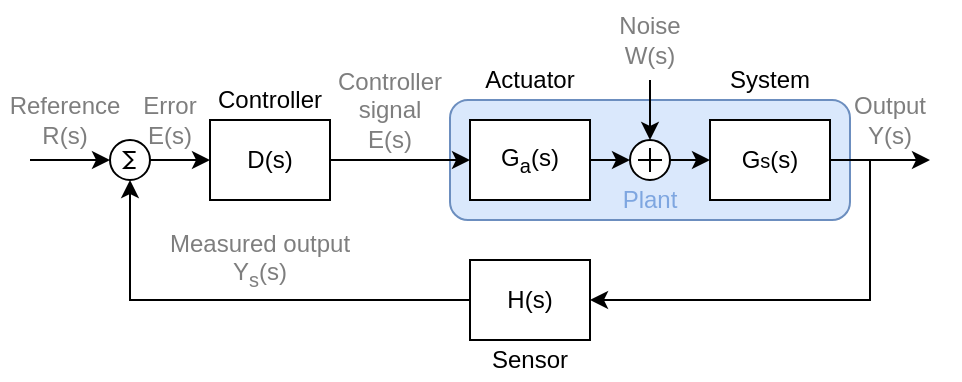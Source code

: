 <mxfile version="15.2.7" type="device" pages="6"><diagram id="1KG_GNAQd4s4tkaqpE42" name="Page-1"><mxGraphModel dx="525" dy="476" grid="1" gridSize="10" guides="1" tooltips="1" connect="1" arrows="1" fold="1" page="1" pageScale="1" pageWidth="827" pageHeight="1169" math="0" shadow="0"><root><mxCell id="0"/><mxCell id="1" parent="0"/><mxCell id="gCZnSQf8yCTXAvC9kmma-1" value="" style="rounded=0;whiteSpace=wrap;html=1;verticalAlign=middle;fillColor=#FFFFFF;strokeColor=none;opacity=30;" parent="1" vertex="1"><mxGeometry y="20" width="480" height="190" as="geometry"/></mxCell><mxCell id="gCZnSQf8yCTXAvC9kmma-24" value="" style="rounded=1;whiteSpace=wrap;html=1;fillColor=#dae8fc;strokeColor=#6c8ebf;" parent="1" vertex="1"><mxGeometry x="225" y="70" width="200" height="60" as="geometry"/></mxCell><mxCell id="gCZnSQf8yCTXAvC9kmma-2" value="D(s)" style="rounded=0;whiteSpace=wrap;html=1;" parent="1" vertex="1"><mxGeometry x="105" y="80" width="60" height="40" as="geometry"/></mxCell><mxCell id="gCZnSQf8yCTXAvC9kmma-7" style="edgeStyle=orthogonalEdgeStyle;rounded=0;orthogonalLoop=1;jettySize=auto;html=1;exitX=1;exitY=0.5;exitDx=0;exitDy=0;entryX=0;entryY=0.5;entryDx=0;entryDy=0;entryPerimeter=0;" parent="1" source="gCZnSQf8yCTXAvC9kmma-3" target="gCZnSQf8yCTXAvC9kmma-6" edge="1"><mxGeometry relative="1" as="geometry"/></mxCell><mxCell id="gCZnSQf8yCTXAvC9kmma-15" style="edgeStyle=orthogonalEdgeStyle;rounded=0;orthogonalLoop=1;jettySize=auto;html=1;exitX=0;exitY=0.5;exitDx=0;exitDy=0;entryX=1;entryY=0.5;entryDx=0;entryDy=0;startArrow=classic;startFill=1;endArrow=none;endFill=0;" parent="1" source="gCZnSQf8yCTXAvC9kmma-3" target="gCZnSQf8yCTXAvC9kmma-2" edge="1"><mxGeometry relative="1" as="geometry"/></mxCell><mxCell id="gCZnSQf8yCTXAvC9kmma-3" value="G&lt;sub&gt;a&lt;/sub&gt;(s)" style="rounded=0;whiteSpace=wrap;html=1;" parent="1" vertex="1"><mxGeometry x="235" y="80" width="60" height="40" as="geometry"/></mxCell><mxCell id="gCZnSQf8yCTXAvC9kmma-9" style="edgeStyle=orthogonalEdgeStyle;rounded=0;orthogonalLoop=1;jettySize=auto;html=1;exitX=1;exitY=0.5;exitDx=0;exitDy=0;entryX=1;entryY=0.5;entryDx=0;entryDy=0;" parent="1" source="gCZnSQf8yCTXAvC9kmma-4" target="gCZnSQf8yCTXAvC9kmma-5" edge="1"><mxGeometry relative="1" as="geometry"/></mxCell><mxCell id="gCZnSQf8yCTXAvC9kmma-10" style="edgeStyle=orthogonalEdgeStyle;rounded=0;orthogonalLoop=1;jettySize=auto;html=1;exitX=1;exitY=0.5;exitDx=0;exitDy=0;" parent="1" source="gCZnSQf8yCTXAvC9kmma-4" edge="1"><mxGeometry relative="1" as="geometry"><mxPoint x="465" y="100" as="targetPoint"/></mxGeometry></mxCell><mxCell id="gCZnSQf8yCTXAvC9kmma-4" value="G&lt;span style=&quot;font-size: 10px&quot;&gt;s&lt;/span&gt;(s)" style="rounded=0;whiteSpace=wrap;html=1;" parent="1" vertex="1"><mxGeometry x="355" y="80" width="60" height="40" as="geometry"/></mxCell><mxCell id="gCZnSQf8yCTXAvC9kmma-11" style="edgeStyle=orthogonalEdgeStyle;rounded=0;orthogonalLoop=1;jettySize=auto;html=1;exitX=0;exitY=0.5;exitDx=0;exitDy=0;entryX=0.5;entryY=1;entryDx=0;entryDy=0;entryPerimeter=0;" parent="1" source="gCZnSQf8yCTXAvC9kmma-5" target="gCZnSQf8yCTXAvC9kmma-12" edge="1"><mxGeometry relative="1" as="geometry"><mxPoint x="55.0" y="120" as="targetPoint"/></mxGeometry></mxCell><mxCell id="gCZnSQf8yCTXAvC9kmma-5" value="H(s)" style="rounded=0;whiteSpace=wrap;html=1;" parent="1" vertex="1"><mxGeometry x="235" y="150" width="60" height="40" as="geometry"/></mxCell><mxCell id="gCZnSQf8yCTXAvC9kmma-8" style="edgeStyle=orthogonalEdgeStyle;rounded=0;orthogonalLoop=1;jettySize=auto;html=1;exitX=1;exitY=0.5;exitDx=0;exitDy=0;exitPerimeter=0;entryX=0;entryY=0.5;entryDx=0;entryDy=0;" parent="1" source="gCZnSQf8yCTXAvC9kmma-6" target="gCZnSQf8yCTXAvC9kmma-4" edge="1"><mxGeometry relative="1" as="geometry"/></mxCell><mxCell id="gCZnSQf8yCTXAvC9kmma-25" style="edgeStyle=orthogonalEdgeStyle;rounded=0;orthogonalLoop=1;jettySize=auto;html=1;exitX=0.5;exitY=0;exitDx=0;exitDy=0;exitPerimeter=0;startArrow=classic;startFill=1;endArrow=none;endFill=0;" parent="1" source="gCZnSQf8yCTXAvC9kmma-6" edge="1"><mxGeometry relative="1" as="geometry"><mxPoint x="325" y="60" as="targetPoint"/></mxGeometry></mxCell><mxCell id="gCZnSQf8yCTXAvC9kmma-6" value="" style="verticalLabelPosition=bottom;shadow=0;dashed=0;align=center;html=1;verticalAlign=top;shape=mxgraph.electrical.abstract.summation_point;" parent="1" vertex="1"><mxGeometry x="315" y="90" width="20" height="20" as="geometry"/></mxCell><mxCell id="gCZnSQf8yCTXAvC9kmma-13" style="edgeStyle=orthogonalEdgeStyle;rounded=0;orthogonalLoop=1;jettySize=auto;html=1;exitX=1;exitY=0.5;exitDx=0;exitDy=0;exitPerimeter=0;entryX=0;entryY=0.5;entryDx=0;entryDy=0;" parent="1" source="gCZnSQf8yCTXAvC9kmma-12" target="gCZnSQf8yCTXAvC9kmma-2" edge="1"><mxGeometry relative="1" as="geometry"/></mxCell><mxCell id="gCZnSQf8yCTXAvC9kmma-14" style="edgeStyle=orthogonalEdgeStyle;rounded=0;orthogonalLoop=1;jettySize=auto;html=1;exitX=0;exitY=0.5;exitDx=0;exitDy=0;exitPerimeter=0;endArrow=none;endFill=0;startArrow=classic;startFill=1;" parent="1" source="gCZnSQf8yCTXAvC9kmma-12" edge="1"><mxGeometry relative="1" as="geometry"><mxPoint x="15" y="100" as="targetPoint"/></mxGeometry></mxCell><mxCell id="gCZnSQf8yCTXAvC9kmma-12" value="" style="verticalLabelPosition=bottom;shadow=0;dashed=0;align=center;html=1;verticalAlign=top;shape=mxgraph.electrical.abstract.sum;" parent="1" vertex="1"><mxGeometry x="55" y="90" width="20" height="20" as="geometry"/></mxCell><mxCell id="gCZnSQf8yCTXAvC9kmma-16" value="Reference&lt;br&gt;R(s)" style="text;html=1;strokeColor=none;fillColor=none;align=center;verticalAlign=middle;whiteSpace=wrap;rounded=0;textOpacity=50;" parent="1" vertex="1"><mxGeometry x="5" y="70" width="55" height="20" as="geometry"/></mxCell><mxCell id="gCZnSQf8yCTXAvC9kmma-17" value="Error&lt;br&gt;E(s)" style="text;html=1;strokeColor=none;fillColor=none;align=center;verticalAlign=middle;whiteSpace=wrap;rounded=0;textOpacity=50;" parent="1" vertex="1"><mxGeometry x="65" y="70" width="40" height="20" as="geometry"/></mxCell><mxCell id="gCZnSQf8yCTXAvC9kmma-19" value="Noise&lt;br&gt;W(s)" style="text;html=1;strokeColor=none;fillColor=none;align=center;verticalAlign=middle;whiteSpace=wrap;rounded=0;textOpacity=50;" parent="1" vertex="1"><mxGeometry x="305" y="30" width="40" height="20" as="geometry"/></mxCell><mxCell id="gCZnSQf8yCTXAvC9kmma-20" value="Output&lt;br&gt;Y(s)" style="text;html=1;strokeColor=none;fillColor=none;align=center;verticalAlign=middle;whiteSpace=wrap;rounded=0;textOpacity=50;" parent="1" vertex="1"><mxGeometry x="425" y="70" width="40" height="20" as="geometry"/></mxCell><mxCell id="gCZnSQf8yCTXAvC9kmma-21" value="Measured output&lt;br&gt;Y&lt;sub&gt;s&lt;/sub&gt;(s)" style="text;html=1;strokeColor=none;fillColor=none;align=center;verticalAlign=middle;whiteSpace=wrap;rounded=0;textOpacity=50;" parent="1" vertex="1"><mxGeometry x="65" y="130" width="130" height="40" as="geometry"/></mxCell><mxCell id="gCZnSQf8yCTXAvC9kmma-23" value="Controller&lt;br&gt;signal&lt;br&gt;E(s)" style="text;html=1;strokeColor=none;fillColor=none;align=center;verticalAlign=middle;whiteSpace=wrap;rounded=0;textOpacity=50;" parent="1" vertex="1"><mxGeometry x="165" y="60" width="60" height="30" as="geometry"/></mxCell><mxCell id="gCZnSQf8yCTXAvC9kmma-26" value="Plant" style="text;html=1;strokeColor=none;fillColor=none;align=center;verticalAlign=middle;whiteSpace=wrap;rounded=0;fontColor=#7EA6E0;" parent="1" vertex="1"><mxGeometry x="305" y="110" width="40" height="20" as="geometry"/></mxCell><mxCell id="7XWuAXeHN7orZPNyZ8ii-1" value="Controller" style="text;html=1;strokeColor=none;fillColor=none;align=center;verticalAlign=middle;whiteSpace=wrap;rounded=0;fontColor=#000000;" vertex="1" parent="1"><mxGeometry x="110" y="60" width="50" height="20" as="geometry"/></mxCell><mxCell id="7XWuAXeHN7orZPNyZ8ii-2" value="Sensor" style="text;html=1;strokeColor=none;fillColor=none;align=center;verticalAlign=middle;whiteSpace=wrap;rounded=0;fontColor=#000000;" vertex="1" parent="1"><mxGeometry x="240" y="190" width="50" height="20" as="geometry"/></mxCell><mxCell id="7XWuAXeHN7orZPNyZ8ii-3" value="Actuator" style="text;html=1;strokeColor=none;fillColor=none;align=center;verticalAlign=middle;whiteSpace=wrap;rounded=0;fontColor=#000000;" vertex="1" parent="1"><mxGeometry x="240" y="50" width="50" height="20" as="geometry"/></mxCell><mxCell id="7XWuAXeHN7orZPNyZ8ii-4" value="System" style="text;html=1;strokeColor=none;fillColor=none;align=center;verticalAlign=middle;whiteSpace=wrap;rounded=0;fontColor=#000000;" vertex="1" parent="1"><mxGeometry x="360" y="50" width="50" height="20" as="geometry"/></mxCell></root></mxGraphModel></diagram><diagram id="WADORNtinAyhW5_cYykm" name="Page-2"><mxGraphModel dx="825" dy="468" grid="1" gridSize="10" guides="1" tooltips="1" connect="1" arrows="1" fold="1" page="1" pageScale="1" pageWidth="827" pageHeight="1169" math="0" shadow="0"><root><mxCell id="mNZwlTK2y0OrR8-Z0NQJ-0"/><mxCell id="mNZwlTK2y0OrR8-Z0NQJ-1" parent="mNZwlTK2y0OrR8-Z0NQJ-0"/><mxCell id="mNZwlTK2y0OrR8-Z0NQJ-2" value="" style="rounded=0;whiteSpace=wrap;html=1;verticalAlign=middle;fillColor=#FFFFFF;strokeColor=none;opacity=30;" vertex="1" parent="mNZwlTK2y0OrR8-Z0NQJ-1"><mxGeometry width="480" height="130" as="geometry"/></mxCell><mxCell id="qMVckKiJPk9N6Clh7CWI-9" style="edgeStyle=orthogonalEdgeStyle;rounded=0;orthogonalLoop=1;jettySize=auto;html=1;exitX=1;exitY=0.5;exitDx=0;exitDy=0;exitPerimeter=0;entryX=0;entryY=0.5;entryDx=0;entryDy=0;fontColor=#000000;" edge="1" parent="mNZwlTK2y0OrR8-Z0NQJ-1" source="qMVckKiJPk9N6Clh7CWI-0" target="qMVckKiJPk9N6Clh7CWI-3"><mxGeometry relative="1" as="geometry"/></mxCell><mxCell id="qMVckKiJPk9N6Clh7CWI-0" value="" style="verticalLabelPosition=bottom;shadow=0;dashed=0;align=center;html=1;verticalAlign=top;shape=mxgraph.electrical.abstract.summation_point;" vertex="1" parent="mNZwlTK2y0OrR8-Z0NQJ-1"><mxGeometry x="120" y="50" width="20" height="20" as="geometry"/></mxCell><mxCell id="qMVckKiJPk9N6Clh7CWI-2" style="edgeStyle=orthogonalEdgeStyle;rounded=0;orthogonalLoop=1;jettySize=auto;html=1;exitX=1;exitY=0.5;exitDx=0;exitDy=0;exitPerimeter=0;entryX=0;entryY=0.5;entryDx=0;entryDy=0;entryPerimeter=0;fontColor=#000000;" edge="1" parent="mNZwlTK2y0OrR8-Z0NQJ-1" source="qMVckKiJPk9N6Clh7CWI-1" target="qMVckKiJPk9N6Clh7CWI-0"><mxGeometry relative="1" as="geometry"/></mxCell><mxCell id="qMVckKiJPk9N6Clh7CWI-12" style="edgeStyle=orthogonalEdgeStyle;rounded=0;orthogonalLoop=1;jettySize=auto;html=1;exitX=0;exitY=0.5;exitDx=0;exitDy=0;exitPerimeter=0;fontColor=#000000;endArrow=none;endFill=0;startArrow=classic;startFill=1;" edge="1" parent="mNZwlTK2y0OrR8-Z0NQJ-1" source="qMVckKiJPk9N6Clh7CWI-1"><mxGeometry relative="1" as="geometry"><mxPoint x="50" y="60" as="targetPoint"/><Array as="points"><mxPoint x="60" y="60"/><mxPoint x="60" y="60"/></Array></mxGeometry></mxCell><mxCell id="qMVckKiJPk9N6Clh7CWI-1" value="" style="verticalLabelPosition=bottom;shadow=0;dashed=0;align=center;html=1;verticalAlign=top;shape=mxgraph.electrical.abstract.sum;fontColor=#000000;" vertex="1" parent="mNZwlTK2y0OrR8-Z0NQJ-1"><mxGeometry x="80" y="50" width="20" height="20" as="geometry"/></mxCell><mxCell id="qMVckKiJPk9N6Clh7CWI-8" style="edgeStyle=orthogonalEdgeStyle;rounded=0;orthogonalLoop=1;jettySize=auto;html=1;exitX=1;exitY=0.5;exitDx=0;exitDy=0;entryX=0;entryY=0.5;entryDx=0;entryDy=0;entryPerimeter=0;fontColor=#000000;" edge="1" parent="mNZwlTK2y0OrR8-Z0NQJ-1" source="qMVckKiJPk9N6Clh7CWI-3" target="qMVckKiJPk9N6Clh7CWI-4"><mxGeometry relative="1" as="geometry"/></mxCell><mxCell id="qMVckKiJPk9N6Clh7CWI-3" value="G&lt;sub&gt;1&lt;/sub&gt;" style="rounded=0;whiteSpace=wrap;html=1;fontColor=#000000;" vertex="1" parent="mNZwlTK2y0OrR8-Z0NQJ-1"><mxGeometry x="160" y="50" width="30" height="20" as="geometry"/></mxCell><mxCell id="qMVckKiJPk9N6Clh7CWI-7" style="edgeStyle=orthogonalEdgeStyle;rounded=0;orthogonalLoop=1;jettySize=auto;html=1;exitX=1;exitY=0.5;exitDx=0;exitDy=0;exitPerimeter=0;entryX=0;entryY=0.5;entryDx=0;entryDy=0;fontColor=#000000;" edge="1" parent="mNZwlTK2y0OrR8-Z0NQJ-1" source="qMVckKiJPk9N6Clh7CWI-4" target="qMVckKiJPk9N6Clh7CWI-5"><mxGeometry relative="1" as="geometry"/></mxCell><mxCell id="qMVckKiJPk9N6Clh7CWI-4" value="" style="verticalLabelPosition=bottom;shadow=0;dashed=0;align=center;html=1;verticalAlign=top;shape=mxgraph.electrical.abstract.sum;fontColor=#000000;" vertex="1" parent="mNZwlTK2y0OrR8-Z0NQJ-1"><mxGeometry x="220" y="50" width="20" height="20" as="geometry"/></mxCell><mxCell id="qMVckKiJPk9N6Clh7CWI-10" style="edgeStyle=orthogonalEdgeStyle;rounded=0;orthogonalLoop=1;jettySize=auto;html=1;exitX=1;exitY=0.5;exitDx=0;exitDy=0;entryX=0;entryY=0.5;entryDx=0;entryDy=0;fontColor=#000000;" edge="1" parent="mNZwlTK2y0OrR8-Z0NQJ-1" source="qMVckKiJPk9N6Clh7CWI-5" target="qMVckKiJPk9N6Clh7CWI-6"><mxGeometry relative="1" as="geometry"/></mxCell><mxCell id="qMVckKiJPk9N6Clh7CWI-17" style="edgeStyle=orthogonalEdgeStyle;rounded=0;orthogonalLoop=1;jettySize=auto;html=1;exitX=1;exitY=0.5;exitDx=0;exitDy=0;entryX=1;entryY=0.5;entryDx=0;entryDy=0;fontColor=#000000;startArrow=none;startFill=0;endArrow=classic;endFill=1;" edge="1" parent="mNZwlTK2y0OrR8-Z0NQJ-1" source="qMVckKiJPk9N6Clh7CWI-5" target="qMVckKiJPk9N6Clh7CWI-13"><mxGeometry relative="1" as="geometry"/></mxCell><mxCell id="qMVckKiJPk9N6Clh7CWI-5" value="G&lt;sub&gt;2&lt;/sub&gt;" style="rounded=0;whiteSpace=wrap;html=1;fontColor=#000000;" vertex="1" parent="mNZwlTK2y0OrR8-Z0NQJ-1"><mxGeometry x="265" y="50" width="30" height="20" as="geometry"/></mxCell><mxCell id="qMVckKiJPk9N6Clh7CWI-11" style="edgeStyle=orthogonalEdgeStyle;rounded=0;orthogonalLoop=1;jettySize=auto;html=1;exitX=1;exitY=0.5;exitDx=0;exitDy=0;fontColor=#000000;" edge="1" parent="mNZwlTK2y0OrR8-Z0NQJ-1" source="qMVckKiJPk9N6Clh7CWI-6"><mxGeometry relative="1" as="geometry"><mxPoint x="420" y="60.19" as="targetPoint"/></mxGeometry></mxCell><mxCell id="qMVckKiJPk9N6Clh7CWI-15" style="edgeStyle=orthogonalEdgeStyle;rounded=0;orthogonalLoop=1;jettySize=auto;html=1;exitX=1;exitY=0.5;exitDx=0;exitDy=0;entryX=1;entryY=0.5;entryDx=0;entryDy=0;fontColor=#000000;startArrow=none;startFill=0;endArrow=classic;endFill=1;" edge="1" parent="mNZwlTK2y0OrR8-Z0NQJ-1" source="qMVckKiJPk9N6Clh7CWI-6" target="qMVckKiJPk9N6Clh7CWI-14"><mxGeometry relative="1" as="geometry"/></mxCell><mxCell id="qMVckKiJPk9N6Clh7CWI-19" style="edgeStyle=orthogonalEdgeStyle;rounded=0;orthogonalLoop=1;jettySize=auto;html=1;exitX=1;exitY=0.5;exitDx=0;exitDy=0;entryX=0.5;entryY=1;entryDx=0;entryDy=0;entryPerimeter=0;fontColor=#000000;startArrow=none;startFill=0;endArrow=classic;endFill=1;" edge="1" parent="mNZwlTK2y0OrR8-Z0NQJ-1" source="qMVckKiJPk9N6Clh7CWI-6" target="qMVckKiJPk9N6Clh7CWI-1"><mxGeometry relative="1" as="geometry"><Array as="points"><mxPoint x="390" y="60"/><mxPoint x="390" y="120"/><mxPoint x="90" y="120"/></Array></mxGeometry></mxCell><mxCell id="qMVckKiJPk9N6Clh7CWI-6" value="G&lt;sub&gt;3&lt;/sub&gt;" style="rounded=0;whiteSpace=wrap;html=1;fontColor=#000000;" vertex="1" parent="mNZwlTK2y0OrR8-Z0NQJ-1"><mxGeometry x="340" y="50" width="30" height="20" as="geometry"/></mxCell><mxCell id="qMVckKiJPk9N6Clh7CWI-18" style="edgeStyle=orthogonalEdgeStyle;rounded=0;orthogonalLoop=1;jettySize=auto;html=1;exitX=0;exitY=0.5;exitDx=0;exitDy=0;entryX=0.5;entryY=1;entryDx=0;entryDy=0;entryPerimeter=0;fontColor=#000000;startArrow=none;startFill=0;endArrow=classic;endFill=1;" edge="1" parent="mNZwlTK2y0OrR8-Z0NQJ-1" source="qMVckKiJPk9N6Clh7CWI-13" target="qMVckKiJPk9N6Clh7CWI-0"><mxGeometry relative="1" as="geometry"/></mxCell><mxCell id="qMVckKiJPk9N6Clh7CWI-13" value="H&lt;sub&gt;1&lt;/sub&gt;" style="rounded=0;whiteSpace=wrap;html=1;fontColor=#000000;" vertex="1" parent="mNZwlTK2y0OrR8-Z0NQJ-1"><mxGeometry x="215" y="90" width="30" height="20" as="geometry"/></mxCell><mxCell id="qMVckKiJPk9N6Clh7CWI-16" style="edgeStyle=orthogonalEdgeStyle;rounded=0;orthogonalLoop=1;jettySize=auto;html=1;exitX=0;exitY=0.5;exitDx=0;exitDy=0;entryX=0.5;entryY=0;entryDx=0;entryDy=0;entryPerimeter=0;fontColor=#000000;startArrow=none;startFill=0;endArrow=classic;endFill=1;" edge="1" parent="mNZwlTK2y0OrR8-Z0NQJ-1" source="qMVckKiJPk9N6Clh7CWI-14" target="qMVckKiJPk9N6Clh7CWI-4"><mxGeometry relative="1" as="geometry"/></mxCell><mxCell id="qMVckKiJPk9N6Clh7CWI-14" value="H&lt;sub&gt;2&lt;/sub&gt;" style="rounded=0;whiteSpace=wrap;html=1;fontColor=#000000;" vertex="1" parent="mNZwlTK2y0OrR8-Z0NQJ-1"><mxGeometry x="300" y="10" width="30" height="20" as="geometry"/></mxCell><mxCell id="qMVckKiJPk9N6Clh7CWI-20" value="R" style="text;html=1;strokeColor=none;fillColor=none;align=center;verticalAlign=middle;whiteSpace=wrap;rounded=0;fontColor=#000000;" vertex="1" parent="mNZwlTK2y0OrR8-Z0NQJ-1"><mxGeometry x="50" y="40" width="20" height="20" as="geometry"/></mxCell><mxCell id="qMVckKiJPk9N6Clh7CWI-22" value="C" style="text;html=1;strokeColor=none;fillColor=none;align=center;verticalAlign=middle;whiteSpace=wrap;rounded=0;fontColor=#000000;" vertex="1" parent="mNZwlTK2y0OrR8-Z0NQJ-1"><mxGeometry x="390" y="40" width="20" height="20" as="geometry"/></mxCell><mxCell id="qMVckKiJPk9N6Clh7CWI-23" value="+" style="text;html=1;strokeColor=none;fillColor=none;align=center;verticalAlign=middle;whiteSpace=wrap;rounded=0;fontColor=#000000;" vertex="1" parent="mNZwlTK2y0OrR8-Z0NQJ-1"><mxGeometry x="70" y="40" width="10" height="20" as="geometry"/></mxCell><mxCell id="qMVckKiJPk9N6Clh7CWI-24" value="+" style="text;html=1;strokeColor=none;fillColor=none;align=center;verticalAlign=middle;whiteSpace=wrap;rounded=0;fontColor=#000000;" vertex="1" parent="mNZwlTK2y0OrR8-Z0NQJ-1"><mxGeometry x="210" y="40" width="10" height="20" as="geometry"/></mxCell><mxCell id="qMVckKiJPk9N6Clh7CWI-25" value="-" style="text;html=1;strokeColor=none;fillColor=none;align=center;verticalAlign=middle;whiteSpace=wrap;rounded=0;fontColor=#000000;" vertex="1" parent="mNZwlTK2y0OrR8-Z0NQJ-1"><mxGeometry x="215" y="30" width="10" height="20" as="geometry"/></mxCell><mxCell id="qMVckKiJPk9N6Clh7CWI-26" value="-" style="text;html=1;strokeColor=none;fillColor=none;align=center;verticalAlign=middle;whiteSpace=wrap;rounded=0;fontColor=#000000;" vertex="1" parent="mNZwlTK2y0OrR8-Z0NQJ-1"><mxGeometry x="70" y="70" width="20" height="20" as="geometry"/></mxCell></root></mxGraphModel></diagram><diagram id="xG5UH9eGoKpspkQuq28B" name="Page-3"><mxGraphModel dx="687" dy="390" grid="1" gridSize="10" guides="1" tooltips="1" connect="1" arrows="1" fold="1" page="1" pageScale="1" pageWidth="827" pageHeight="1169" math="0" shadow="0"><root><mxCell id="lrVZHUUMgE3S-uEDZpTC-0"/><mxCell id="lrVZHUUMgE3S-uEDZpTC-1" parent="lrVZHUUMgE3S-uEDZpTC-0"/><mxCell id="lrVZHUUMgE3S-uEDZpTC-2" value="" style="rounded=0;whiteSpace=wrap;html=1;verticalAlign=middle;fillColor=#FFFFFF;strokeColor=none;opacity=30;" vertex="1" parent="lrVZHUUMgE3S-uEDZpTC-1"><mxGeometry width="480" height="130" as="geometry"/></mxCell><mxCell id="lrVZHUUMgE3S-uEDZpTC-3" style="edgeStyle=orthogonalEdgeStyle;rounded=0;orthogonalLoop=1;jettySize=auto;html=1;exitX=1;exitY=0.5;exitDx=0;exitDy=0;exitPerimeter=0;entryX=0;entryY=0.5;entryDx=0;entryDy=0;fontColor=#000000;" edge="1" parent="lrVZHUUMgE3S-uEDZpTC-1" source="lrVZHUUMgE3S-uEDZpTC-4" target="lrVZHUUMgE3S-uEDZpTC-9"><mxGeometry relative="1" as="geometry"/></mxCell><mxCell id="lrVZHUUMgE3S-uEDZpTC-4" value="" style="verticalLabelPosition=bottom;shadow=0;dashed=0;align=center;html=1;verticalAlign=top;shape=mxgraph.electrical.abstract.summation_point;" vertex="1" parent="lrVZHUUMgE3S-uEDZpTC-1"><mxGeometry x="120" y="50" width="20" height="20" as="geometry"/></mxCell><mxCell id="lrVZHUUMgE3S-uEDZpTC-5" style="edgeStyle=orthogonalEdgeStyle;rounded=0;orthogonalLoop=1;jettySize=auto;html=1;exitX=1;exitY=0.5;exitDx=0;exitDy=0;exitPerimeter=0;entryX=0;entryY=0.5;entryDx=0;entryDy=0;entryPerimeter=0;fontColor=#000000;" edge="1" parent="lrVZHUUMgE3S-uEDZpTC-1" source="lrVZHUUMgE3S-uEDZpTC-7" target="lrVZHUUMgE3S-uEDZpTC-4"><mxGeometry relative="1" as="geometry"/></mxCell><mxCell id="lrVZHUUMgE3S-uEDZpTC-6" style="edgeStyle=orthogonalEdgeStyle;rounded=0;orthogonalLoop=1;jettySize=auto;html=1;exitX=0;exitY=0.5;exitDx=0;exitDy=0;exitPerimeter=0;fontColor=#000000;endArrow=none;endFill=0;startArrow=classic;startFill=1;" edge="1" parent="lrVZHUUMgE3S-uEDZpTC-1" source="lrVZHUUMgE3S-uEDZpTC-7"><mxGeometry relative="1" as="geometry"><mxPoint x="50" y="60" as="targetPoint"/><Array as="points"><mxPoint x="60" y="60"/><mxPoint x="60" y="60"/></Array></mxGeometry></mxCell><mxCell id="lrVZHUUMgE3S-uEDZpTC-7" value="" style="verticalLabelPosition=bottom;shadow=0;dashed=0;align=center;html=1;verticalAlign=top;shape=mxgraph.electrical.abstract.sum;fontColor=#000000;" vertex="1" parent="lrVZHUUMgE3S-uEDZpTC-1"><mxGeometry x="80" y="50" width="20" height="20" as="geometry"/></mxCell><mxCell id="lrVZHUUMgE3S-uEDZpTC-8" style="edgeStyle=orthogonalEdgeStyle;rounded=0;orthogonalLoop=1;jettySize=auto;html=1;exitX=1;exitY=0.5;exitDx=0;exitDy=0;entryX=0;entryY=0.5;entryDx=0;entryDy=0;entryPerimeter=0;fontColor=#000000;" edge="1" parent="lrVZHUUMgE3S-uEDZpTC-1" source="lrVZHUUMgE3S-uEDZpTC-9" target="lrVZHUUMgE3S-uEDZpTC-11"><mxGeometry relative="1" as="geometry"/></mxCell><mxCell id="lrVZHUUMgE3S-uEDZpTC-9" value="G&lt;sub&gt;1&lt;/sub&gt;" style="rounded=0;whiteSpace=wrap;html=1;fontColor=#000000;" vertex="1" parent="lrVZHUUMgE3S-uEDZpTC-1"><mxGeometry x="160" y="50" width="30" height="20" as="geometry"/></mxCell><mxCell id="lrVZHUUMgE3S-uEDZpTC-10" style="edgeStyle=orthogonalEdgeStyle;rounded=0;orthogonalLoop=1;jettySize=auto;html=1;exitX=1;exitY=0.5;exitDx=0;exitDy=0;exitPerimeter=0;entryX=0;entryY=0.5;entryDx=0;entryDy=0;fontColor=#000000;" edge="1" parent="lrVZHUUMgE3S-uEDZpTC-1" source="lrVZHUUMgE3S-uEDZpTC-11" target="lrVZHUUMgE3S-uEDZpTC-14"><mxGeometry relative="1" as="geometry"/></mxCell><mxCell id="lrVZHUUMgE3S-uEDZpTC-11" value="" style="verticalLabelPosition=bottom;shadow=0;dashed=0;align=center;html=1;verticalAlign=top;shape=mxgraph.electrical.abstract.sum;fontColor=#000000;" vertex="1" parent="lrVZHUUMgE3S-uEDZpTC-1"><mxGeometry x="220" y="50" width="20" height="20" as="geometry"/></mxCell><mxCell id="lrVZHUUMgE3S-uEDZpTC-12" style="edgeStyle=orthogonalEdgeStyle;rounded=0;orthogonalLoop=1;jettySize=auto;html=1;exitX=1;exitY=0.5;exitDx=0;exitDy=0;entryX=0;entryY=0.5;entryDx=0;entryDy=0;fontColor=#000000;" edge="1" parent="lrVZHUUMgE3S-uEDZpTC-1" source="lrVZHUUMgE3S-uEDZpTC-14" target="lrVZHUUMgE3S-uEDZpTC-18"><mxGeometry relative="1" as="geometry"/></mxCell><mxCell id="lrVZHUUMgE3S-uEDZpTC-14" value="G&lt;sub&gt;2&lt;/sub&gt;" style="rounded=0;whiteSpace=wrap;html=1;fontColor=#000000;" vertex="1" parent="lrVZHUUMgE3S-uEDZpTC-1"><mxGeometry x="265" y="50" width="30" height="20" as="geometry"/></mxCell><mxCell id="lrVZHUUMgE3S-uEDZpTC-15" style="edgeStyle=orthogonalEdgeStyle;rounded=0;orthogonalLoop=1;jettySize=auto;html=1;exitX=1;exitY=0.5;exitDx=0;exitDy=0;fontColor=#000000;" edge="1" parent="lrVZHUUMgE3S-uEDZpTC-1" source="lrVZHUUMgE3S-uEDZpTC-18"><mxGeometry relative="1" as="geometry"><mxPoint x="420" y="60.19" as="targetPoint"/></mxGeometry></mxCell><mxCell id="lrVZHUUMgE3S-uEDZpTC-16" style="edgeStyle=orthogonalEdgeStyle;rounded=0;orthogonalLoop=1;jettySize=auto;html=1;exitX=1;exitY=0.5;exitDx=0;exitDy=0;entryX=1;entryY=0.5;entryDx=0;entryDy=0;fontColor=#000000;startArrow=none;startFill=0;endArrow=classic;endFill=1;" edge="1" parent="lrVZHUUMgE3S-uEDZpTC-1" source="lrVZHUUMgE3S-uEDZpTC-18" target="lrVZHUUMgE3S-uEDZpTC-22"><mxGeometry relative="1" as="geometry"/></mxCell><mxCell id="lrVZHUUMgE3S-uEDZpTC-17" style="edgeStyle=orthogonalEdgeStyle;rounded=0;orthogonalLoop=1;jettySize=auto;html=1;exitX=1;exitY=0.5;exitDx=0;exitDy=0;entryX=0.5;entryY=1;entryDx=0;entryDy=0;entryPerimeter=0;fontColor=#000000;startArrow=none;startFill=0;endArrow=classic;endFill=1;" edge="1" parent="lrVZHUUMgE3S-uEDZpTC-1" source="lrVZHUUMgE3S-uEDZpTC-18" target="lrVZHUUMgE3S-uEDZpTC-7"><mxGeometry relative="1" as="geometry"><Array as="points"><mxPoint x="390" y="60"/><mxPoint x="390" y="120"/><mxPoint x="90" y="120"/></Array></mxGeometry></mxCell><mxCell id="lrVZHUUMgE3S-uEDZpTC-18" value="G&lt;sub&gt;3&lt;/sub&gt;" style="rounded=0;whiteSpace=wrap;html=1;fontColor=#000000;" vertex="1" parent="lrVZHUUMgE3S-uEDZpTC-1"><mxGeometry x="340" y="50" width="30" height="20" as="geometry"/></mxCell><mxCell id="lrVZHUUMgE3S-uEDZpTC-19" style="edgeStyle=orthogonalEdgeStyle;rounded=0;orthogonalLoop=1;jettySize=auto;html=1;exitX=0;exitY=0.5;exitDx=0;exitDy=0;entryX=0.5;entryY=1;entryDx=0;entryDy=0;entryPerimeter=0;fontColor=#000000;startArrow=none;startFill=0;endArrow=classic;endFill=1;" edge="1" parent="lrVZHUUMgE3S-uEDZpTC-1" source="lrVZHUUMgE3S-uEDZpTC-20" target="lrVZHUUMgE3S-uEDZpTC-4"><mxGeometry relative="1" as="geometry"/></mxCell><mxCell id="lrVZHUUMgE3S-uEDZpTC-30" style="edgeStyle=orthogonalEdgeStyle;rounded=0;orthogonalLoop=1;jettySize=auto;html=1;exitX=1;exitY=0.5;exitDx=0;exitDy=0;fontColor=#000000;startArrow=classic;startFill=1;endArrow=none;endFill=0;" edge="1" parent="lrVZHUUMgE3S-uEDZpTC-1" source="lrVZHUUMgE3S-uEDZpTC-31"><mxGeometry relative="1" as="geometry"><mxPoint x="390" y="100.093" as="targetPoint"/></mxGeometry></mxCell><mxCell id="lrVZHUUMgE3S-uEDZpTC-20" value="H&lt;sub&gt;1&lt;/sub&gt;" style="rounded=0;whiteSpace=wrap;html=1;fontColor=#000000;" vertex="1" parent="lrVZHUUMgE3S-uEDZpTC-1"><mxGeometry x="215" y="90" width="30" height="20" as="geometry"/></mxCell><mxCell id="lrVZHUUMgE3S-uEDZpTC-21" style="edgeStyle=orthogonalEdgeStyle;rounded=0;orthogonalLoop=1;jettySize=auto;html=1;exitX=0;exitY=0.5;exitDx=0;exitDy=0;entryX=0.5;entryY=0;entryDx=0;entryDy=0;entryPerimeter=0;fontColor=#000000;startArrow=none;startFill=0;endArrow=classic;endFill=1;" edge="1" parent="lrVZHUUMgE3S-uEDZpTC-1" source="lrVZHUUMgE3S-uEDZpTC-22" target="lrVZHUUMgE3S-uEDZpTC-11"><mxGeometry relative="1" as="geometry"/></mxCell><mxCell id="lrVZHUUMgE3S-uEDZpTC-22" value="H&lt;sub&gt;2&lt;/sub&gt;" style="rounded=0;whiteSpace=wrap;html=1;fontColor=#000000;" vertex="1" parent="lrVZHUUMgE3S-uEDZpTC-1"><mxGeometry x="300" y="10" width="30" height="20" as="geometry"/></mxCell><mxCell id="lrVZHUUMgE3S-uEDZpTC-23" value="R" style="text;html=1;strokeColor=none;fillColor=none;align=center;verticalAlign=middle;whiteSpace=wrap;rounded=0;fontColor=#000000;" vertex="1" parent="lrVZHUUMgE3S-uEDZpTC-1"><mxGeometry x="50" y="40" width="20" height="20" as="geometry"/></mxCell><mxCell id="lrVZHUUMgE3S-uEDZpTC-24" value="C" style="text;html=1;strokeColor=none;fillColor=none;align=center;verticalAlign=middle;whiteSpace=wrap;rounded=0;fontColor=#000000;" vertex="1" parent="lrVZHUUMgE3S-uEDZpTC-1"><mxGeometry x="390" y="40" width="20" height="20" as="geometry"/></mxCell><mxCell id="lrVZHUUMgE3S-uEDZpTC-25" value="+" style="text;html=1;strokeColor=none;fillColor=none;align=center;verticalAlign=middle;whiteSpace=wrap;rounded=0;fontColor=#000000;" vertex="1" parent="lrVZHUUMgE3S-uEDZpTC-1"><mxGeometry x="70" y="40" width="10" height="20" as="geometry"/></mxCell><mxCell id="lrVZHUUMgE3S-uEDZpTC-26" value="+" style="text;html=1;strokeColor=none;fillColor=none;align=center;verticalAlign=middle;whiteSpace=wrap;rounded=0;fontColor=#000000;" vertex="1" parent="lrVZHUUMgE3S-uEDZpTC-1"><mxGeometry x="210" y="40" width="10" height="20" as="geometry"/></mxCell><mxCell id="lrVZHUUMgE3S-uEDZpTC-27" value="-" style="text;html=1;strokeColor=none;fillColor=none;align=center;verticalAlign=middle;whiteSpace=wrap;rounded=0;fontColor=#000000;" vertex="1" parent="lrVZHUUMgE3S-uEDZpTC-1"><mxGeometry x="215" y="30" width="10" height="20" as="geometry"/></mxCell><mxCell id="lrVZHUUMgE3S-uEDZpTC-28" value="-" style="text;html=1;strokeColor=none;fillColor=none;align=center;verticalAlign=middle;whiteSpace=wrap;rounded=0;fontColor=#000000;" vertex="1" parent="lrVZHUUMgE3S-uEDZpTC-1"><mxGeometry x="70" y="70" width="20" height="20" as="geometry"/></mxCell><mxCell id="lrVZHUUMgE3S-uEDZpTC-33" style="edgeStyle=orthogonalEdgeStyle;rounded=0;orthogonalLoop=1;jettySize=auto;html=1;exitX=0;exitY=0.5;exitDx=0;exitDy=0;entryX=1;entryY=0.5;entryDx=0;entryDy=0;fontColor=#000000;startArrow=none;startFill=0;endArrow=classic;endFill=1;" edge="1" parent="lrVZHUUMgE3S-uEDZpTC-1" source="lrVZHUUMgE3S-uEDZpTC-31" target="lrVZHUUMgE3S-uEDZpTC-20"><mxGeometry relative="1" as="geometry"/></mxCell><mxCell id="lrVZHUUMgE3S-uEDZpTC-31" value="1/G&lt;sub&gt;3&lt;/sub&gt;" style="rounded=0;whiteSpace=wrap;html=1;fontColor=#000000;" vertex="1" parent="lrVZHUUMgE3S-uEDZpTC-1"><mxGeometry x="295" y="90" width="40" height="20" as="geometry"/></mxCell></root></mxGraphModel></diagram><diagram id="YF-4FwksnTbYpoEvlqsH" name="Page-4"><mxGraphModel dx="825" dy="468" grid="1" gridSize="10" guides="1" tooltips="1" connect="1" arrows="1" fold="1" page="1" pageScale="1" pageWidth="827" pageHeight="1169" math="0" shadow="0"><root><mxCell id="MBSqhol9Srh2nwtIEn58-0"/><mxCell id="MBSqhol9Srh2nwtIEn58-1" parent="MBSqhol9Srh2nwtIEn58-0"/><mxCell id="MBSqhol9Srh2nwtIEn58-2" value="" style="rounded=0;whiteSpace=wrap;html=1;verticalAlign=middle;fillColor=#FFFFFF;strokeColor=none;opacity=30;" vertex="1" parent="MBSqhol9Srh2nwtIEn58-1"><mxGeometry width="480" height="100" as="geometry"/></mxCell><mxCell id="MBSqhol9Srh2nwtIEn58-3" style="edgeStyle=orthogonalEdgeStyle;rounded=0;orthogonalLoop=1;jettySize=auto;html=1;exitX=1;exitY=0.5;exitDx=0;exitDy=0;exitPerimeter=0;entryX=0;entryY=0.5;entryDx=0;entryDy=0;fontColor=#000000;" edge="1" parent="MBSqhol9Srh2nwtIEn58-1" source="MBSqhol9Srh2nwtIEn58-4" target="MBSqhol9Srh2nwtIEn58-9"><mxGeometry relative="1" as="geometry"/></mxCell><mxCell id="MBSqhol9Srh2nwtIEn58-4" value="" style="verticalLabelPosition=bottom;shadow=0;dashed=0;align=center;html=1;verticalAlign=top;shape=mxgraph.electrical.abstract.summation_point;" vertex="1" parent="MBSqhol9Srh2nwtIEn58-1"><mxGeometry x="170" y="20" width="20" height="20" as="geometry"/></mxCell><mxCell id="MBSqhol9Srh2nwtIEn58-5" style="edgeStyle=orthogonalEdgeStyle;rounded=0;orthogonalLoop=1;jettySize=auto;html=1;exitX=1;exitY=0.5;exitDx=0;exitDy=0;exitPerimeter=0;entryX=0;entryY=0.5;entryDx=0;entryDy=0;entryPerimeter=0;fontColor=#000000;" edge="1" parent="MBSqhol9Srh2nwtIEn58-1" source="MBSqhol9Srh2nwtIEn58-7" target="MBSqhol9Srh2nwtIEn58-4"><mxGeometry relative="1" as="geometry"/></mxCell><mxCell id="MBSqhol9Srh2nwtIEn58-6" style="edgeStyle=orthogonalEdgeStyle;rounded=0;orthogonalLoop=1;jettySize=auto;html=1;exitX=0;exitY=0.5;exitDx=0;exitDy=0;exitPerimeter=0;fontColor=#000000;endArrow=none;endFill=0;startArrow=classic;startFill=1;" edge="1" parent="MBSqhol9Srh2nwtIEn58-1" source="MBSqhol9Srh2nwtIEn58-7"><mxGeometry relative="1" as="geometry"><mxPoint x="100" y="30" as="targetPoint"/><Array as="points"><mxPoint x="110" y="30"/><mxPoint x="110" y="30"/></Array></mxGeometry></mxCell><mxCell id="MBSqhol9Srh2nwtIEn58-7" value="" style="verticalLabelPosition=bottom;shadow=0;dashed=0;align=center;html=1;verticalAlign=top;shape=mxgraph.electrical.abstract.sum;fontColor=#000000;" vertex="1" parent="MBSqhol9Srh2nwtIEn58-1"><mxGeometry x="130" y="20" width="20" height="20" as="geometry"/></mxCell><mxCell id="MBSqhol9Srh2nwtIEn58-9" value="G&lt;sub&gt;1&lt;/sub&gt;" style="rounded=0;whiteSpace=wrap;html=1;fontColor=#000000;" vertex="1" parent="MBSqhol9Srh2nwtIEn58-1"><mxGeometry x="210" y="20" width="30" height="20" as="geometry"/></mxCell><mxCell id="MBSqhol9Srh2nwtIEn58-15" style="edgeStyle=orthogonalEdgeStyle;rounded=0;orthogonalLoop=1;jettySize=auto;html=1;exitX=1;exitY=0.5;exitDx=0;exitDy=0;entryX=1;entryY=0.5;entryDx=0;entryDy=0;fontColor=#000000;startArrow=none;startFill=0;endArrow=classic;endFill=1;" edge="1" parent="MBSqhol9Srh2nwtIEn58-1" target="MBSqhol9Srh2nwtIEn58-22"><mxGeometry relative="1" as="geometry"><mxPoint x="370" y="60" as="sourcePoint"/></mxGeometry></mxCell><mxCell id="MBSqhol9Srh2nwtIEn58-16" style="edgeStyle=orthogonalEdgeStyle;rounded=0;orthogonalLoop=1;jettySize=auto;html=1;exitX=1;exitY=0.5;exitDx=0;exitDy=0;entryX=0.5;entryY=1;entryDx=0;entryDy=0;entryPerimeter=0;fontColor=#000000;startArrow=none;startFill=0;endArrow=classic;endFill=1;" edge="1" parent="MBSqhol9Srh2nwtIEn58-1" source="MBSqhol9Srh2nwtIEn58-31" target="MBSqhol9Srh2nwtIEn58-7"><mxGeometry relative="1" as="geometry"><Array as="points"><mxPoint x="360" y="30"/><mxPoint x="360" y="90"/><mxPoint x="140" y="90"/></Array><mxPoint x="420" y="30" as="sourcePoint"/></mxGeometry></mxCell><mxCell id="MBSqhol9Srh2nwtIEn58-18" style="edgeStyle=orthogonalEdgeStyle;rounded=0;orthogonalLoop=1;jettySize=auto;html=1;exitX=0;exitY=0.5;exitDx=0;exitDy=0;entryX=0.5;entryY=1;entryDx=0;entryDy=0;entryPerimeter=0;fontColor=#000000;startArrow=none;startFill=0;endArrow=classic;endFill=1;" edge="1" parent="MBSqhol9Srh2nwtIEn58-1" source="MBSqhol9Srh2nwtIEn58-30" target="MBSqhol9Srh2nwtIEn58-4"><mxGeometry relative="1" as="geometry"><mxPoint x="265" y="70" as="sourcePoint"/></mxGeometry></mxCell><mxCell id="MBSqhol9Srh2nwtIEn58-19" style="edgeStyle=orthogonalEdgeStyle;rounded=0;orthogonalLoop=1;jettySize=auto;html=1;exitX=1;exitY=0.5;exitDx=0;exitDy=0;fontColor=#000000;startArrow=classic;startFill=1;endArrow=none;endFill=0;" edge="1" parent="MBSqhol9Srh2nwtIEn58-1" source="MBSqhol9Srh2nwtIEn58-30"><mxGeometry relative="1" as="geometry"><mxPoint x="360" y="70" as="targetPoint"/></mxGeometry></mxCell><mxCell id="MBSqhol9Srh2nwtIEn58-23" value="R" style="text;html=1;strokeColor=none;fillColor=none;align=center;verticalAlign=middle;whiteSpace=wrap;rounded=0;fontColor=#000000;" vertex="1" parent="MBSqhol9Srh2nwtIEn58-1"><mxGeometry x="100" y="10" width="20" height="20" as="geometry"/></mxCell><mxCell id="MBSqhol9Srh2nwtIEn58-24" value="C" style="text;html=1;strokeColor=none;fillColor=none;align=center;verticalAlign=middle;whiteSpace=wrap;rounded=0;fontColor=#000000;" vertex="1" parent="MBSqhol9Srh2nwtIEn58-1"><mxGeometry x="360" y="10" width="20" height="20" as="geometry"/></mxCell><mxCell id="MBSqhol9Srh2nwtIEn58-25" value="+" style="text;html=1;strokeColor=none;fillColor=none;align=center;verticalAlign=middle;whiteSpace=wrap;rounded=0;fontColor=#000000;" vertex="1" parent="MBSqhol9Srh2nwtIEn58-1"><mxGeometry x="120" y="10" width="10" height="20" as="geometry"/></mxCell><mxCell id="MBSqhol9Srh2nwtIEn58-28" value="-" style="text;html=1;strokeColor=none;fillColor=none;align=center;verticalAlign=middle;whiteSpace=wrap;rounded=0;fontColor=#000000;" vertex="1" parent="MBSqhol9Srh2nwtIEn58-1"><mxGeometry x="120" y="40" width="20" height="20" as="geometry"/></mxCell><mxCell id="MBSqhol9Srh2nwtIEn58-30" value="H&lt;sub&gt;1&lt;/sub&gt;/G&lt;sub&gt;3&lt;/sub&gt;" style="rounded=0;whiteSpace=wrap;html=1;fontColor=#000000;" vertex="1" parent="MBSqhol9Srh2nwtIEn58-1"><mxGeometry x="202.5" y="60" width="45" height="20" as="geometry"/></mxCell><mxCell id="MBSqhol9Srh2nwtIEn58-35" style="edgeStyle=orthogonalEdgeStyle;rounded=0;orthogonalLoop=1;jettySize=auto;html=1;exitX=0;exitY=0.5;exitDx=0;exitDy=0;entryX=1;entryY=0.5;entryDx=0;entryDy=0;fontColor=#000000;startArrow=classic;startFill=1;endArrow=none;endFill=0;" edge="1" parent="MBSqhol9Srh2nwtIEn58-1" source="MBSqhol9Srh2nwtIEn58-31" target="MBSqhol9Srh2nwtIEn58-9"><mxGeometry relative="1" as="geometry"/></mxCell><mxCell id="MBSqhol9Srh2nwtIEn58-31" value="G&lt;sub&gt;2&lt;/sub&gt;G&lt;sub&gt;3&lt;/sub&gt;&lt;br&gt;1+G&lt;sub&gt;2&lt;/sub&gt;G&lt;sub&gt;3&lt;/sub&gt;H&lt;sub&gt;2&lt;/sub&gt;" style="rounded=0;whiteSpace=wrap;html=1;fontColor=#000000;" vertex="1" parent="MBSqhol9Srh2nwtIEn58-1"><mxGeometry x="265" y="10" width="75" height="40" as="geometry"/></mxCell><mxCell id="MBSqhol9Srh2nwtIEn58-36" style="edgeStyle=orthogonalEdgeStyle;rounded=0;orthogonalLoop=1;jettySize=auto;html=1;exitX=0;exitY=1;exitDx=0;exitDy=0;entryX=1;entryY=1;entryDx=0;entryDy=0;fontColor=#000000;startArrow=none;startFill=0;endArrow=classic;endFill=1;" edge="1" parent="MBSqhol9Srh2nwtIEn58-1" source="MBSqhol9Srh2nwtIEn58-24" target="MBSqhol9Srh2nwtIEn58-24"><mxGeometry relative="1" as="geometry"/></mxCell><mxCell id="MBSqhol9Srh2nwtIEn58-37" value="" style="endArrow=none;html=1;fontColor=#000000;" edge="1" parent="MBSqhol9Srh2nwtIEn58-1"><mxGeometry width="50" height="50" relative="1" as="geometry"><mxPoint x="272.5" y="30" as="sourcePoint"/><mxPoint x="332.5" y="30" as="targetPoint"/></mxGeometry></mxCell></root></mxGraphModel></diagram><diagram id="NwXsz3yvlKU6NNDjd2G7" name="Page-5"><mxGraphModel dx="480" dy="272" grid="1" gridSize="10" guides="1" tooltips="1" connect="1" arrows="1" fold="1" page="1" pageScale="1" pageWidth="827" pageHeight="1169" math="0" shadow="0"><root><mxCell id="h9ksDuVHl60Kj04QyMxq-0"/><mxCell id="h9ksDuVHl60Kj04QyMxq-1" parent="h9ksDuVHl60Kj04QyMxq-0"/><mxCell id="h9ksDuVHl60Kj04QyMxq-2" value="" style="rounded=0;whiteSpace=wrap;html=1;verticalAlign=middle;fillColor=#FFFFFF;strokeColor=none;opacity=30;" vertex="1" parent="h9ksDuVHl60Kj04QyMxq-1"><mxGeometry width="480" height="90" as="geometry"/></mxCell><mxCell id="h9ksDuVHl60Kj04QyMxq-3" style="edgeStyle=orthogonalEdgeStyle;rounded=0;orthogonalLoop=1;jettySize=auto;html=1;exitX=1;exitY=0.5;exitDx=0;exitDy=0;exitPerimeter=0;entryX=0;entryY=0.5;entryDx=0;entryDy=0;fontColor=#000000;" edge="1" parent="h9ksDuVHl60Kj04QyMxq-1" source="h9ksDuVHl60Kj04QyMxq-5" target="h9ksDuVHl60Kj04QyMxq-14"><mxGeometry relative="1" as="geometry"><mxPoint x="210" y="30" as="targetPoint"/></mxGeometry></mxCell><mxCell id="h9ksDuVHl60Kj04QyMxq-4" style="edgeStyle=orthogonalEdgeStyle;rounded=0;orthogonalLoop=1;jettySize=auto;html=1;exitX=0;exitY=0.5;exitDx=0;exitDy=0;exitPerimeter=0;fontColor=#000000;endArrow=none;endFill=0;startArrow=classic;startFill=1;" edge="1" parent="h9ksDuVHl60Kj04QyMxq-1" source="h9ksDuVHl60Kj04QyMxq-5"><mxGeometry relative="1" as="geometry"><mxPoint x="140" y="30" as="targetPoint"/><Array as="points"><mxPoint x="150" y="30"/><mxPoint x="150" y="30"/></Array></mxGeometry></mxCell><mxCell id="h9ksDuVHl60Kj04QyMxq-5" value="" style="verticalLabelPosition=bottom;shadow=0;dashed=0;align=center;html=1;verticalAlign=top;shape=mxgraph.electrical.abstract.sum;fontColor=#000000;" vertex="1" parent="h9ksDuVHl60Kj04QyMxq-1"><mxGeometry x="170" y="20" width="20" height="20" as="geometry"/></mxCell><mxCell id="h9ksDuVHl60Kj04QyMxq-6" value="R" style="text;html=1;strokeColor=none;fillColor=none;align=center;verticalAlign=middle;whiteSpace=wrap;rounded=0;fontColor=#000000;" vertex="1" parent="h9ksDuVHl60Kj04QyMxq-1"><mxGeometry x="140" y="10" width="20" height="20" as="geometry"/></mxCell><mxCell id="h9ksDuVHl60Kj04QyMxq-7" value="C" style="text;html=1;strokeColor=none;fillColor=none;align=center;verticalAlign=middle;whiteSpace=wrap;rounded=0;fontColor=#000000;" vertex="1" parent="h9ksDuVHl60Kj04QyMxq-1"><mxGeometry x="307.5" y="10" width="20" height="20" as="geometry"/></mxCell><mxCell id="h9ksDuVHl60Kj04QyMxq-8" value="+" style="text;html=1;strokeColor=none;fillColor=none;align=center;verticalAlign=middle;whiteSpace=wrap;rounded=0;fontColor=#000000;" vertex="1" parent="h9ksDuVHl60Kj04QyMxq-1"><mxGeometry x="160" y="10" width="10" height="20" as="geometry"/></mxCell><mxCell id="h9ksDuVHl60Kj04QyMxq-9" value="-" style="text;html=1;strokeColor=none;fillColor=none;align=center;verticalAlign=middle;whiteSpace=wrap;rounded=0;fontColor=#000000;" vertex="1" parent="h9ksDuVHl60Kj04QyMxq-1"><mxGeometry x="160" y="40" width="20" height="20" as="geometry"/></mxCell><mxCell id="h9ksDuVHl60Kj04QyMxq-10" style="edgeStyle=orthogonalEdgeStyle;rounded=0;orthogonalLoop=1;jettySize=auto;html=1;exitX=0;exitY=0.5;exitDx=0;exitDy=0;entryX=0.5;entryY=1;entryDx=0;entryDy=0;entryPerimeter=0;fontColor=#000000;startArrow=none;startFill=0;endArrow=classic;endFill=1;" edge="1" parent="h9ksDuVHl60Kj04QyMxq-1" source="h9ksDuVHl60Kj04QyMxq-11" target="h9ksDuVHl60Kj04QyMxq-5"><mxGeometry relative="1" as="geometry"/></mxCell><mxCell id="h9ksDuVHl60Kj04QyMxq-11" value="1-H&lt;sub&gt;1&lt;/sub&gt;/G&lt;sub&gt;3&lt;/sub&gt;" style="rounded=0;whiteSpace=wrap;html=1;fontColor=#000000;" vertex="1" parent="h9ksDuVHl60Kj04QyMxq-1"><mxGeometry x="210" y="60.33" width="57.5" height="20" as="geometry"/></mxCell><mxCell id="h9ksDuVHl60Kj04QyMxq-12" style="edgeStyle=orthogonalEdgeStyle;rounded=0;orthogonalLoop=1;jettySize=auto;html=1;exitX=1;exitY=0.5;exitDx=0;exitDy=0;entryX=1;entryY=0.5;entryDx=0;entryDy=0;fontColor=#000000;startArrow=none;startFill=0;endArrow=classic;endFill=1;" edge="1" parent="h9ksDuVHl60Kj04QyMxq-1" source="h9ksDuVHl60Kj04QyMxq-14" target="h9ksDuVHl60Kj04QyMxq-11"><mxGeometry relative="1" as="geometry"/></mxCell><mxCell id="h9ksDuVHl60Kj04QyMxq-13" style="edgeStyle=orthogonalEdgeStyle;rounded=0;orthogonalLoop=1;jettySize=auto;html=1;exitX=1;exitY=0.5;exitDx=0;exitDy=0;fontColor=#000000;startArrow=none;startFill=0;endArrow=classic;endFill=1;" edge="1" parent="h9ksDuVHl60Kj04QyMxq-1" source="h9ksDuVHl60Kj04QyMxq-14"><mxGeometry relative="1" as="geometry"><mxPoint x="340" y="30.318" as="targetPoint"/></mxGeometry></mxCell><mxCell id="h9ksDuVHl60Kj04QyMxq-14" value="G&lt;sub&gt;1&lt;/sub&gt;G&lt;sub&gt;2&lt;/sub&gt;G&lt;sub&gt;3&lt;/sub&gt;&lt;br&gt;1+G&lt;sub&gt;2&lt;/sub&gt;G&lt;sub&gt;3&lt;/sub&gt;H&lt;sub&gt;2&lt;/sub&gt;" style="rounded=0;whiteSpace=wrap;html=1;fontColor=#000000;" vertex="1" parent="h9ksDuVHl60Kj04QyMxq-1"><mxGeometry x="217.5" y="10.33" width="75" height="40" as="geometry"/></mxCell><mxCell id="h9ksDuVHl60Kj04QyMxq-15" value="" style="endArrow=none;html=1;fontColor=#000000;" edge="1" parent="h9ksDuVHl60Kj04QyMxq-1"><mxGeometry width="50" height="50" relative="1" as="geometry"><mxPoint x="225" y="30.33" as="sourcePoint"/><mxPoint x="285" y="30.33" as="targetPoint"/></mxGeometry></mxCell></root></mxGraphModel></diagram><diagram id="ytXOxrbWtYp_ef5Up4kL" name="Page-6"><mxGraphModel dx="1514" dy="390" grid="1" gridSize="10" guides="1" tooltips="1" connect="1" arrows="1" fold="1" page="1" pageScale="1" pageWidth="827" pageHeight="1169" math="0" shadow="0"><root><mxCell id="l7KXc8DE3AqddU3TpmmH-0"/><mxCell id="l7KXc8DE3AqddU3TpmmH-1" parent="l7KXc8DE3AqddU3TpmmH-0"/><mxCell id="l7KXc8DE3AqddU3TpmmH-2" value="" style="rounded=0;whiteSpace=wrap;html=1;verticalAlign=middle;fillColor=#FFFFFF;strokeColor=none;opacity=30;" vertex="1" parent="l7KXc8DE3AqddU3TpmmH-1"><mxGeometry x="-1.25" width="480" height="100" as="geometry"/></mxCell><mxCell id="l7KXc8DE3AqddU3TpmmH-4" style="edgeStyle=orthogonalEdgeStyle;rounded=0;orthogonalLoop=1;jettySize=auto;html=1;exitX=0;exitY=0.5;exitDx=0;exitDy=0;fontColor=#000000;endArrow=none;endFill=0;startArrow=classic;startFill=1;" edge="1" parent="l7KXc8DE3AqddU3TpmmH-1" source="l7KXc8DE3AqddU3TpmmH-16"><mxGeometry relative="1" as="geometry"><mxPoint x="140" y="50" as="targetPoint"/><Array as="points"><mxPoint x="150" y="50"/><mxPoint x="150" y="50"/></Array><mxPoint x="170" y="30" as="sourcePoint"/></mxGeometry></mxCell><mxCell id="l7KXc8DE3AqddU3TpmmH-6" value="R" style="text;html=1;strokeColor=none;fillColor=none;align=center;verticalAlign=middle;whiteSpace=wrap;rounded=0;fontColor=#000000;" vertex="1" parent="l7KXc8DE3AqddU3TpmmH-1"><mxGeometry x="140" y="30" width="20" height="20" as="geometry"/></mxCell><mxCell id="l7KXc8DE3AqddU3TpmmH-7" value="C" style="text;html=1;strokeColor=none;fillColor=none;align=center;verticalAlign=middle;whiteSpace=wrap;rounded=0;fontColor=#000000;" vertex="1" parent="l7KXc8DE3AqddU3TpmmH-1"><mxGeometry x="320" y="30" width="20" height="20" as="geometry"/></mxCell><mxCell id="l7KXc8DE3AqddU3TpmmH-12" style="edgeStyle=orthogonalEdgeStyle;rounded=0;orthogonalLoop=1;jettySize=auto;html=1;exitX=1;exitY=0.5;exitDx=0;exitDy=0;entryX=1;entryY=0.5;entryDx=0;entryDy=0;fontColor=#000000;startArrow=none;startFill=0;endArrow=classic;endFill=1;" edge="1" parent="l7KXc8DE3AqddU3TpmmH-1" source="l7KXc8DE3AqddU3TpmmH-14"><mxGeometry relative="1" as="geometry"><mxPoint x="267.5" y="70.33" as="targetPoint"/></mxGeometry></mxCell><mxCell id="l7KXc8DE3AqddU3TpmmH-13" style="edgeStyle=orthogonalEdgeStyle;rounded=0;orthogonalLoop=1;jettySize=auto;html=1;exitX=1;exitY=0.5;exitDx=0;exitDy=0;fontColor=#000000;startArrow=none;startFill=0;endArrow=classic;endFill=1;" edge="1" parent="l7KXc8DE3AqddU3TpmmH-1" source="l7KXc8DE3AqddU3TpmmH-16"><mxGeometry relative="1" as="geometry"><mxPoint x="340" y="50" as="targetPoint"/><mxPoint x="307.5" y="50.01" as="sourcePoint"/></mxGeometry></mxCell><mxCell id="l7KXc8DE3AqddU3TpmmH-16" value="G&lt;sub&gt;1&lt;/sub&gt;G&lt;sub&gt;2&lt;/sub&gt;G&lt;sub&gt;3&lt;/sub&gt;&lt;br&gt;1+G&lt;sub&gt;2&lt;/sub&gt;G&lt;sub&gt;3&lt;/sub&gt;H&lt;sub&gt;2&lt;br&gt;&lt;/sub&gt;&amp;nbsp; &amp;nbsp; &amp;nbsp;G&lt;sub&gt;1&lt;/sub&gt;G&lt;sub&gt;2&lt;/sub&gt;G&lt;sub&gt;3&lt;/sub&gt;(1-H&lt;sub&gt;1&lt;/sub&gt;/G&lt;sub&gt;3&lt;/sub&gt;)&lt;br&gt;&amp;nbsp; &amp;nbsp; &amp;nbsp;1+G&lt;sub&gt;2&lt;/sub&gt;G&lt;sub&gt;3&lt;/sub&gt;H&lt;sub&gt;2&lt;/sub&gt;" style="rounded=0;whiteSpace=wrap;html=1;fontColor=#000000;" vertex="1" parent="l7KXc8DE3AqddU3TpmmH-1"><mxGeometry x="173.75" y="10" width="130" height="80" as="geometry"/></mxCell><mxCell id="l7KXc8DE3AqddU3TpmmH-18" value="" style="endArrow=none;html=1;fontColor=#000000;" edge="1" parent="l7KXc8DE3AqddU3TpmmH-1"><mxGeometry width="50" height="50" relative="1" as="geometry"><mxPoint x="183.75" y="49.81" as="sourcePoint"/><mxPoint x="293.75" y="49.81" as="targetPoint"/></mxGeometry></mxCell><mxCell id="l7KXc8DE3AqddU3TpmmH-19" value="1+" style="text;html=1;strokeColor=none;fillColor=none;align=center;verticalAlign=middle;whiteSpace=wrap;rounded=0;fontColor=#000000;" vertex="1" parent="l7KXc8DE3AqddU3TpmmH-1"><mxGeometry x="176.25" y="50" width="30" height="30" as="geometry"/></mxCell><mxCell id="l7KXc8DE3AqddU3TpmmH-20" value="" style="endArrow=none;html=1;fontColor=#000000;" edge="1" parent="l7KXc8DE3AqddU3TpmmH-1"><mxGeometry width="50" height="50" relative="1" as="geometry"><mxPoint x="206.25" y="33" as="sourcePoint"/><mxPoint x="266.25" y="33" as="targetPoint"/></mxGeometry></mxCell><mxCell id="l7KXc8DE3AqddU3TpmmH-21" value="" style="endArrow=none;html=1;fontColor=#000000;" edge="1" parent="l7KXc8DE3AqddU3TpmmH-1"><mxGeometry width="50" height="50" relative="1" as="geometry"><mxPoint x="201.25" y="66.9" as="sourcePoint"/><mxPoint x="291.25" y="66.9" as="targetPoint"/></mxGeometry></mxCell></root></mxGraphModel></diagram></mxfile>